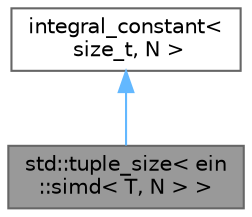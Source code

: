 digraph "std::tuple_size&lt; ein::simd&lt; T, N &gt; &gt;"
{
 // LATEX_PDF_SIZE
  bgcolor="transparent";
  edge [fontname=Helvetica,fontsize=10,labelfontname=Helvetica,labelfontsize=10];
  node [fontname=Helvetica,fontsize=10,shape=box,height=0.2,width=0.4];
  Node1 [id="Node000001",label="std::tuple_size\< ein\l::simd\< T, N \> \>",height=0.2,width=0.4,color="gray40", fillcolor="grey60", style="filled", fontcolor="black",tooltip="needed to support for std::apply"];
  Node2 -> Node1 [id="edge1_Node000001_Node000002",dir="back",color="steelblue1",style="solid",tooltip=" "];
  Node2 [id="Node000002",label="integral_constant\<\l size_t, N \>",height=0.2,width=0.4,color="gray40", fillcolor="white", style="filled",tooltip=" "];
}
